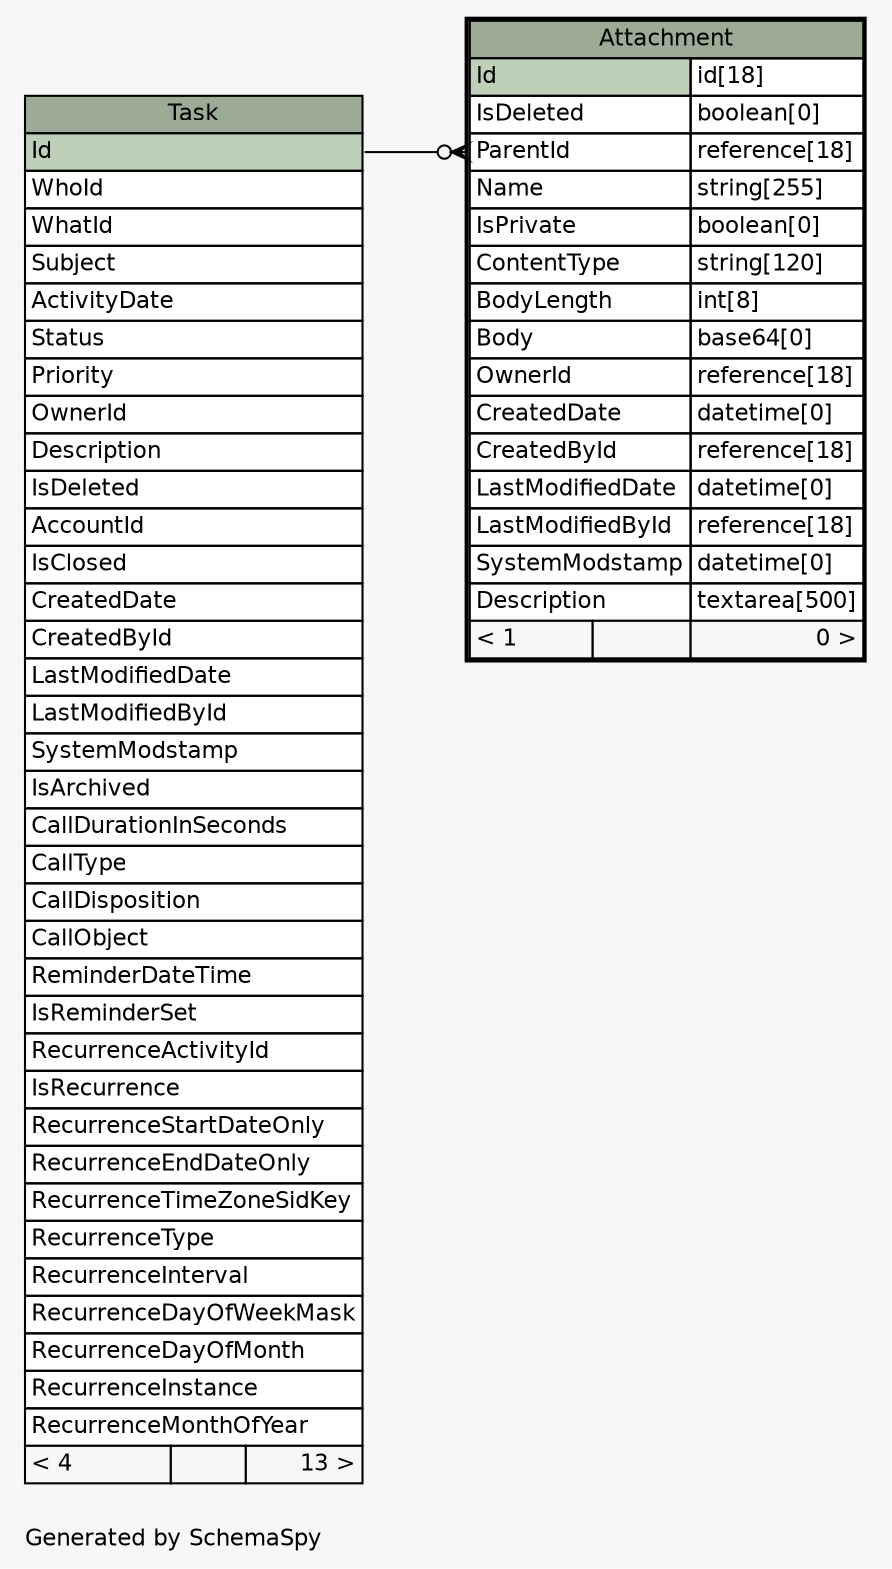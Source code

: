 // dot 2.36.0 on Mac OS X 10.11.6
// SchemaSpy rev 590
digraph "oneDegreeRelationshipsDiagram" {
  graph [
    rankdir="RL"
    bgcolor="#f7f7f7"
    label="\nGenerated by SchemaSpy"
    labeljust="l"
    nodesep="0.18"
    ranksep="0.46"
    fontname="Helvetica"
    fontsize="11"
  ];
  node [
    fontname="Helvetica"
    fontsize="11"
    shape="plaintext"
  ];
  edge [
    arrowsize="0.8"
  ];
  "Attachment":"ParentId":w -> "Task":"Id":e [arrowhead=none dir=back arrowtail=crowodot];
  "Attachment" [
    label=<
    <TABLE BORDER="2" CELLBORDER="1" CELLSPACING="0" BGCOLOR="#ffffff">
      <TR><TD COLSPAN="3" BGCOLOR="#9bab96" ALIGN="CENTER">Attachment</TD></TR>
      <TR><TD PORT="Id" COLSPAN="2" BGCOLOR="#bed1b8" ALIGN="LEFT">Id</TD><TD PORT="Id.type" ALIGN="LEFT">id[18]</TD></TR>
      <TR><TD PORT="IsDeleted" COLSPAN="2" ALIGN="LEFT">IsDeleted</TD><TD PORT="IsDeleted.type" ALIGN="LEFT">boolean[0]</TD></TR>
      <TR><TD PORT="ParentId" COLSPAN="2" ALIGN="LEFT">ParentId</TD><TD PORT="ParentId.type" ALIGN="LEFT">reference[18]</TD></TR>
      <TR><TD PORT="Name" COLSPAN="2" ALIGN="LEFT">Name</TD><TD PORT="Name.type" ALIGN="LEFT">string[255]</TD></TR>
      <TR><TD PORT="IsPrivate" COLSPAN="2" ALIGN="LEFT">IsPrivate</TD><TD PORT="IsPrivate.type" ALIGN="LEFT">boolean[0]</TD></TR>
      <TR><TD PORT="ContentType" COLSPAN="2" ALIGN="LEFT">ContentType</TD><TD PORT="ContentType.type" ALIGN="LEFT">string[120]</TD></TR>
      <TR><TD PORT="BodyLength" COLSPAN="2" ALIGN="LEFT">BodyLength</TD><TD PORT="BodyLength.type" ALIGN="LEFT">int[8]</TD></TR>
      <TR><TD PORT="Body" COLSPAN="2" ALIGN="LEFT">Body</TD><TD PORT="Body.type" ALIGN="LEFT">base64[0]</TD></TR>
      <TR><TD PORT="OwnerId" COLSPAN="2" ALIGN="LEFT">OwnerId</TD><TD PORT="OwnerId.type" ALIGN="LEFT">reference[18]</TD></TR>
      <TR><TD PORT="CreatedDate" COLSPAN="2" ALIGN="LEFT">CreatedDate</TD><TD PORT="CreatedDate.type" ALIGN="LEFT">datetime[0]</TD></TR>
      <TR><TD PORT="CreatedById" COLSPAN="2" ALIGN="LEFT">CreatedById</TD><TD PORT="CreatedById.type" ALIGN="LEFT">reference[18]</TD></TR>
      <TR><TD PORT="LastModifiedDate" COLSPAN="2" ALIGN="LEFT">LastModifiedDate</TD><TD PORT="LastModifiedDate.type" ALIGN="LEFT">datetime[0]</TD></TR>
      <TR><TD PORT="LastModifiedById" COLSPAN="2" ALIGN="LEFT">LastModifiedById</TD><TD PORT="LastModifiedById.type" ALIGN="LEFT">reference[18]</TD></TR>
      <TR><TD PORT="SystemModstamp" COLSPAN="2" ALIGN="LEFT">SystemModstamp</TD><TD PORT="SystemModstamp.type" ALIGN="LEFT">datetime[0]</TD></TR>
      <TR><TD PORT="Description" COLSPAN="2" ALIGN="LEFT">Description</TD><TD PORT="Description.type" ALIGN="LEFT">textarea[500]</TD></TR>
      <TR><TD ALIGN="LEFT" BGCOLOR="#f7f7f7">&lt; 1</TD><TD ALIGN="RIGHT" BGCOLOR="#f7f7f7">  </TD><TD ALIGN="RIGHT" BGCOLOR="#f7f7f7">0 &gt;</TD></TR>
    </TABLE>>
    URL="Attachment.html"
    tooltip="Attachment"
  ];
  "Task" [
    label=<
    <TABLE BORDER="0" CELLBORDER="1" CELLSPACING="0" BGCOLOR="#ffffff">
      <TR><TD COLSPAN="3" BGCOLOR="#9bab96" ALIGN="CENTER">Task</TD></TR>
      <TR><TD PORT="Id" COLSPAN="3" BGCOLOR="#bed1b8" ALIGN="LEFT">Id</TD></TR>
      <TR><TD PORT="WhoId" COLSPAN="3" ALIGN="LEFT">WhoId</TD></TR>
      <TR><TD PORT="WhatId" COLSPAN="3" ALIGN="LEFT">WhatId</TD></TR>
      <TR><TD PORT="Subject" COLSPAN="3" ALIGN="LEFT">Subject</TD></TR>
      <TR><TD PORT="ActivityDate" COLSPAN="3" ALIGN="LEFT">ActivityDate</TD></TR>
      <TR><TD PORT="Status" COLSPAN="3" ALIGN="LEFT">Status</TD></TR>
      <TR><TD PORT="Priority" COLSPAN="3" ALIGN="LEFT">Priority</TD></TR>
      <TR><TD PORT="OwnerId" COLSPAN="3" ALIGN="LEFT">OwnerId</TD></TR>
      <TR><TD PORT="Description" COLSPAN="3" ALIGN="LEFT">Description</TD></TR>
      <TR><TD PORT="IsDeleted" COLSPAN="3" ALIGN="LEFT">IsDeleted</TD></TR>
      <TR><TD PORT="AccountId" COLSPAN="3" ALIGN="LEFT">AccountId</TD></TR>
      <TR><TD PORT="IsClosed" COLSPAN="3" ALIGN="LEFT">IsClosed</TD></TR>
      <TR><TD PORT="CreatedDate" COLSPAN="3" ALIGN="LEFT">CreatedDate</TD></TR>
      <TR><TD PORT="CreatedById" COLSPAN="3" ALIGN="LEFT">CreatedById</TD></TR>
      <TR><TD PORT="LastModifiedDate" COLSPAN="3" ALIGN="LEFT">LastModifiedDate</TD></TR>
      <TR><TD PORT="LastModifiedById" COLSPAN="3" ALIGN="LEFT">LastModifiedById</TD></TR>
      <TR><TD PORT="SystemModstamp" COLSPAN="3" ALIGN="LEFT">SystemModstamp</TD></TR>
      <TR><TD PORT="IsArchived" COLSPAN="3" ALIGN="LEFT">IsArchived</TD></TR>
      <TR><TD PORT="CallDurationInSeconds" COLSPAN="3" ALIGN="LEFT">CallDurationInSeconds</TD></TR>
      <TR><TD PORT="CallType" COLSPAN="3" ALIGN="LEFT">CallType</TD></TR>
      <TR><TD PORT="CallDisposition" COLSPAN="3" ALIGN="LEFT">CallDisposition</TD></TR>
      <TR><TD PORT="CallObject" COLSPAN="3" ALIGN="LEFT">CallObject</TD></TR>
      <TR><TD PORT="ReminderDateTime" COLSPAN="3" ALIGN="LEFT">ReminderDateTime</TD></TR>
      <TR><TD PORT="IsReminderSet" COLSPAN="3" ALIGN="LEFT">IsReminderSet</TD></TR>
      <TR><TD PORT="RecurrenceActivityId" COLSPAN="3" ALIGN="LEFT">RecurrenceActivityId</TD></TR>
      <TR><TD PORT="IsRecurrence" COLSPAN="3" ALIGN="LEFT">IsRecurrence</TD></TR>
      <TR><TD PORT="RecurrenceStartDateOnly" COLSPAN="3" ALIGN="LEFT">RecurrenceStartDateOnly</TD></TR>
      <TR><TD PORT="RecurrenceEndDateOnly" COLSPAN="3" ALIGN="LEFT">RecurrenceEndDateOnly</TD></TR>
      <TR><TD PORT="RecurrenceTimeZoneSidKey" COLSPAN="3" ALIGN="LEFT">RecurrenceTimeZoneSidKey</TD></TR>
      <TR><TD PORT="RecurrenceType" COLSPAN="3" ALIGN="LEFT">RecurrenceType</TD></TR>
      <TR><TD PORT="RecurrenceInterval" COLSPAN="3" ALIGN="LEFT">RecurrenceInterval</TD></TR>
      <TR><TD PORT="RecurrenceDayOfWeekMask" COLSPAN="3" ALIGN="LEFT">RecurrenceDayOfWeekMask</TD></TR>
      <TR><TD PORT="RecurrenceDayOfMonth" COLSPAN="3" ALIGN="LEFT">RecurrenceDayOfMonth</TD></TR>
      <TR><TD PORT="RecurrenceInstance" COLSPAN="3" ALIGN="LEFT">RecurrenceInstance</TD></TR>
      <TR><TD PORT="RecurrenceMonthOfYear" COLSPAN="3" ALIGN="LEFT">RecurrenceMonthOfYear</TD></TR>
      <TR><TD ALIGN="LEFT" BGCOLOR="#f7f7f7">&lt; 4</TD><TD ALIGN="RIGHT" BGCOLOR="#f7f7f7">  </TD><TD ALIGN="RIGHT" BGCOLOR="#f7f7f7">13 &gt;</TD></TR>
    </TABLE>>
    URL="Task.html"
    tooltip="Task"
  ];
}
